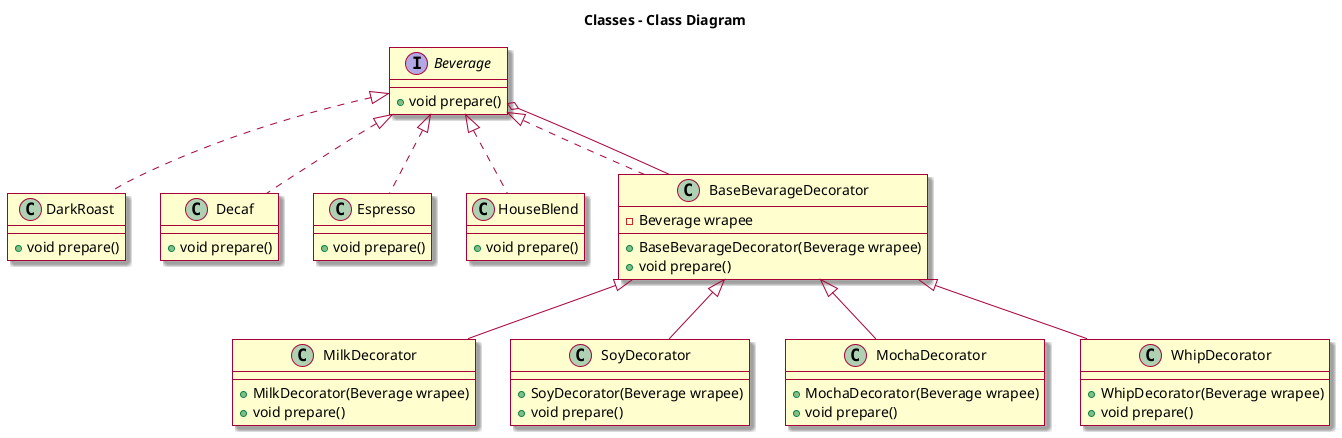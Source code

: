 @startuml class

skin rose

title Classes - Class Diagram

interface Beverage {
    +void prepare()
}

class DarkRoast implements Beverage {
    +void prepare()
}

class Decaf implements Beverage {
    +void prepare()
}

class Espresso implements Beverage {
    +void prepare()
}

class HouseBlend implements Beverage {
    +void prepare()
}

class BaseBevarageDecorator implements Beverage {
    -Beverage wrapee
    +BaseBevarageDecorator(Beverage wrapee)
    +void prepare()
}

BaseBevarageDecorator --o Beverage

class MilkDecorator extends BaseBevarageDecorator {
    +MilkDecorator(Beverage wrapee)
    +void prepare()
}

class SoyDecorator extends BaseBevarageDecorator {
    +SoyDecorator(Beverage wrapee)
    +void prepare()
}

class MochaDecorator extends BaseBevarageDecorator {
    +MochaDecorator(Beverage wrapee)
    +void prepare()
}

class WhipDecorator extends BaseBevarageDecorator {
    +WhipDecorator(Beverage wrapee)
    +void prepare()
}

@enduml